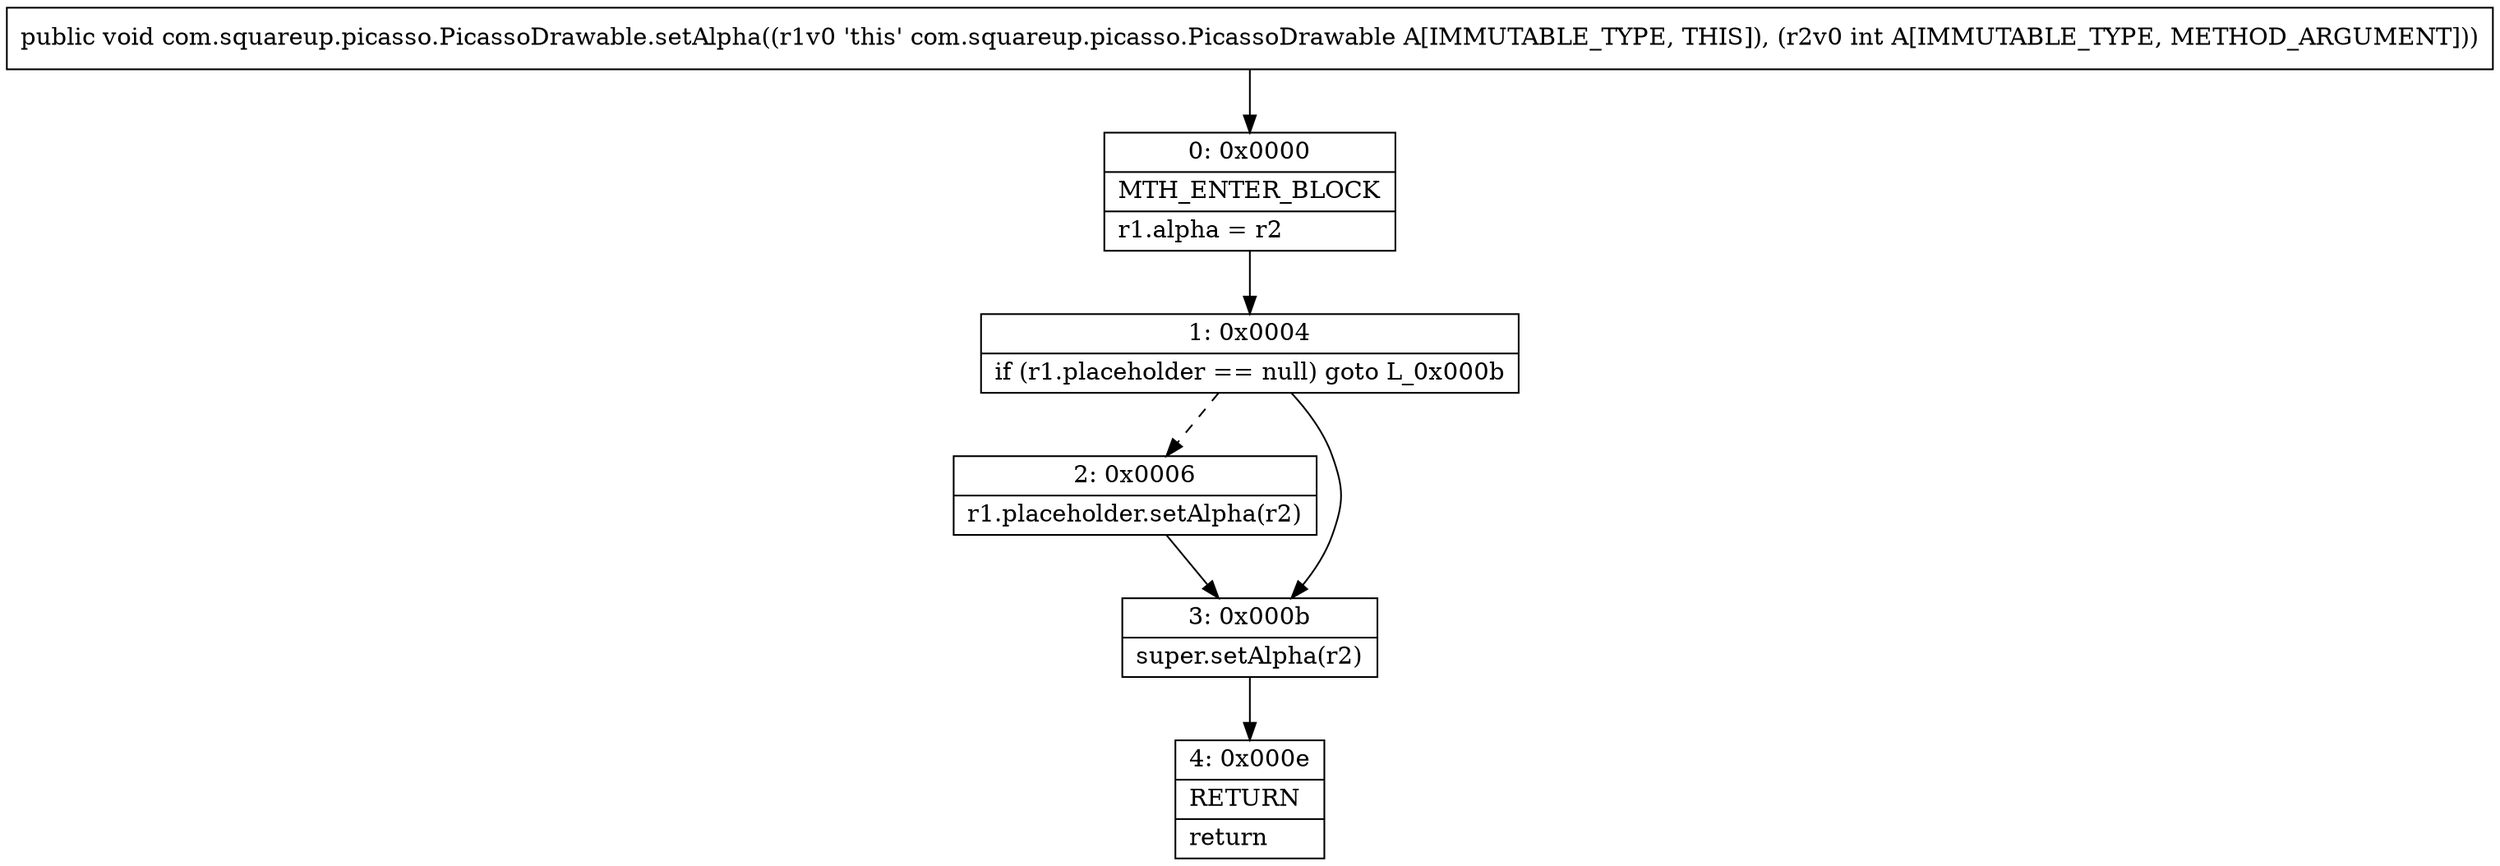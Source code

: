 digraph "CFG forcom.squareup.picasso.PicassoDrawable.setAlpha(I)V" {
Node_0 [shape=record,label="{0\:\ 0x0000|MTH_ENTER_BLOCK\l|r1.alpha = r2\l}"];
Node_1 [shape=record,label="{1\:\ 0x0004|if (r1.placeholder == null) goto L_0x000b\l}"];
Node_2 [shape=record,label="{2\:\ 0x0006|r1.placeholder.setAlpha(r2)\l}"];
Node_3 [shape=record,label="{3\:\ 0x000b|super.setAlpha(r2)\l}"];
Node_4 [shape=record,label="{4\:\ 0x000e|RETURN\l|return\l}"];
MethodNode[shape=record,label="{public void com.squareup.picasso.PicassoDrawable.setAlpha((r1v0 'this' com.squareup.picasso.PicassoDrawable A[IMMUTABLE_TYPE, THIS]), (r2v0 int A[IMMUTABLE_TYPE, METHOD_ARGUMENT])) }"];
MethodNode -> Node_0;
Node_0 -> Node_1;
Node_1 -> Node_2[style=dashed];
Node_1 -> Node_3;
Node_2 -> Node_3;
Node_3 -> Node_4;
}

